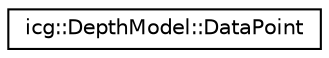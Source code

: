 digraph "Graphical Class Hierarchy"
{
 // LATEX_PDF_SIZE
  edge [fontname="Helvetica",fontsize="10",labelfontname="Helvetica",labelfontsize="10"];
  node [fontname="Helvetica",fontsize="10",shape=record];
  rankdir="LR";
  Node0 [label="icg::DepthModel::DataPoint",height=0.2,width=0.4,color="black", fillcolor="white", style="filled",URL="$structicg_1_1DepthModel_1_1DataPoint.html",tooltip="Struct that contains all data related to a surface point and that is used by the DepthModel."];
}
